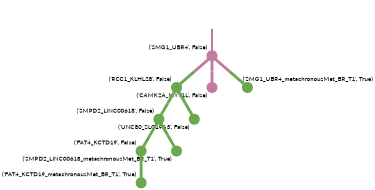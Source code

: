 strict digraph  {
graph[splines=false]; nodesep=0.7; rankdir=TB; ranksep=0.6; forcelabels=true; dpi=600; size=2.5;
0 [color="#c27ba0ff", fillcolor="#c27ba0ff", fixedsize=true, fontname=Lato, fontsize="12pt", height="0.25", label="", penwidth=3, shape=circle, style=filled, xlabel="('SMG1_UBR4', False)"];
1 [color="#6aa84fff", fillcolor="#6aa84fff", fixedsize=true, fontname=Lato, fontsize="12pt", height="0.25", label="", penwidth=3, shape=circle, style=filled, xlabel="('RCC1_KLHL28', False)"];
4 [color="#c27ba0ff", fillcolor="#c27ba0ff", fixedsize=true, fontname=Lato, fontsize="12pt", height="0.25", label="", penwidth=3, shape=circle, style=filled, xlabel="('CAMK2A_MYT1L', False)"];
6 [color="#6aa84fff", fillcolor="#6aa84fff", fixedsize=true, fontname=Lato, fontsize="12pt", height="0.25", label="", penwidth=3, shape=circle, style=filled, xlabel="('SMG1_UBR4_metachronousMet_BR_T1', True)"];
2 [color="#6aa84fff", fillcolor="#6aa84fff", fixedsize=true, fontname=Lato, fontsize="12pt", height="0.25", label="", penwidth=3, shape=circle, style=filled, xlabel="('SMPD2_LINC00618', False)"];
3 [color="#6aa84fff", fillcolor="#6aa84fff", fixedsize=true, fontname=Lato, fontsize="12pt", height="0.25", label="", penwidth=3, shape=circle, style=filled, xlabel="('UNC80_SLC19A3', False)"];
5 [color="#6aa84fff", fillcolor="#6aa84fff", fixedsize=true, fontname=Lato, fontsize="12pt", height="0.25", label="", penwidth=3, shape=circle, style=filled, xlabel="('FAT4_KCTD19', False)"];
7 [color="#6aa84fff", fillcolor="#6aa84fff", fixedsize=true, fontname=Lato, fontsize="12pt", height="0.25", label="", penwidth=3, shape=circle, style=filled, xlabel="('SMPD2_LINC00618_metachronousMet_BR_T1', True)"];
8 [color="#6aa84fff", fillcolor="#6aa84fff", fixedsize=true, fontname=Lato, fontsize="12pt", height="0.25", label="", penwidth=3, shape=circle, style=filled, xlabel="('FAT4_KCTD19_metachronousMet_BR_T1', True)"];
normal [label="", penwidth=3, style=invis, xlabel="('SMG1_UBR4', False)"];
0 -> 1  [arrowsize=0, color="#c27ba0ff;0.5:#6aa84fff", minlen="1.2444443702697754", penwidth="5.5", style=solid];
0 -> 4  [arrowsize=0, color="#c27ba0ff;0.5:#c27ba0ff", minlen="1.0", penwidth="5.5", style=solid];
0 -> 6  [arrowsize=0, color="#c27ba0ff;0.5:#6aa84fff", minlen="1.024999976158142", penwidth="5.5", style=solid];
1 -> 2  [arrowsize=0, color="#6aa84fff;0.5:#6aa84fff", minlen="1.0", penwidth="5.5", style=solid];
1 -> 3  [arrowsize=0, color="#6aa84fff;0.5:#6aa84fff", minlen="1.0", penwidth="5.5", style=solid];
2 -> 5  [arrowsize=0, color="#6aa84fff;0.5:#6aa84fff", minlen="1.0", penwidth="5.5", style=solid];
2 -> 7  [arrowsize=0, color="#6aa84fff;0.5:#6aa84fff", minlen="1.024999976158142", penwidth="5.5", style=solid];
5 -> 8  [arrowsize=0, color="#6aa84fff;0.5:#6aa84fff", minlen="1.024999976158142", penwidth="5.5", style=solid];
normal -> 0  [arrowsize=0, color="#c27ba0ff", label="", penwidth=4, style=solid];
}

